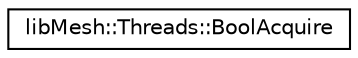 digraph "类继承关系图"
{
 // INTERACTIVE_SVG=YES
  edge [fontname="Helvetica",fontsize="10",labelfontname="Helvetica",labelfontsize="10"];
  node [fontname="Helvetica",fontsize="10",shape=record];
  rankdir="LR";
  Node1 [label="libMesh::Threads::BoolAcquire",height=0.2,width=0.4,color="black", fillcolor="white", style="filled",URL="$classlibMesh_1_1Threads_1_1BoolAcquire.html",tooltip="We use a class to turn Threads::in_threads on and off, to be exception-safe. "];
}
